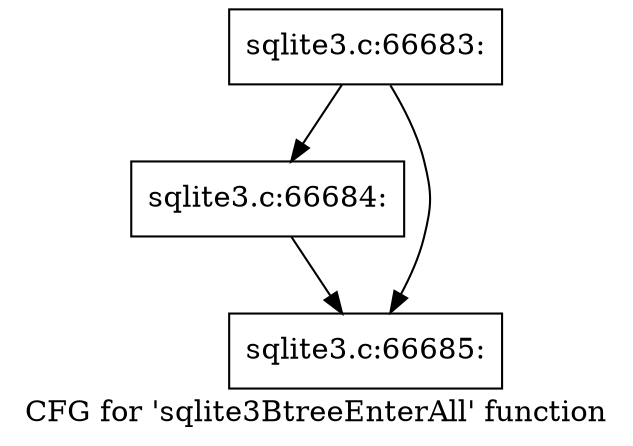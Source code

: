 digraph "CFG for 'sqlite3BtreeEnterAll' function" {
	label="CFG for 'sqlite3BtreeEnterAll' function";

	Node0x55c0f7297220 [shape=record,label="{sqlite3.c:66683:}"];
	Node0x55c0f7297220 -> Node0x55c0f7299750;
	Node0x55c0f7297220 -> Node0x55c0f72997a0;
	Node0x55c0f7299750 [shape=record,label="{sqlite3.c:66684:}"];
	Node0x55c0f7299750 -> Node0x55c0f72997a0;
	Node0x55c0f72997a0 [shape=record,label="{sqlite3.c:66685:}"];
}
